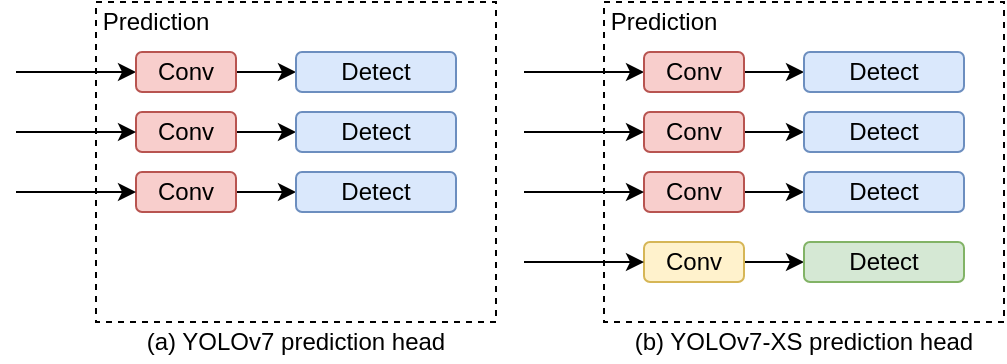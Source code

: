 <mxfile version="21.3.5" type="github">
  <diagram name="第 1 页" id="GXZfjAH7chtRCAHb3rvm">
    <mxGraphModel dx="586" dy="330" grid="1" gridSize="10" guides="1" tooltips="1" connect="1" arrows="1" fold="1" page="1" pageScale="1" pageWidth="827" pageHeight="1169" math="0" shadow="0">
      <root>
        <mxCell id="0" />
        <mxCell id="1" parent="0" />
        <mxCell id="5Ksv8zER4HQqpKEPlw89-1" value="" style="rounded=0;whiteSpace=wrap;html=1;dashed=1;" vertex="1" parent="1">
          <mxGeometry x="80" y="160" width="200" height="160" as="geometry" />
        </mxCell>
        <mxCell id="5Ksv8zER4HQqpKEPlw89-2" value="" style="endArrow=classic;html=1;rounded=0;entryX=0;entryY=0.5;entryDx=0;entryDy=0;" edge="1" parent="1" target="5Ksv8zER4HQqpKEPlw89-3">
          <mxGeometry width="50" height="50" relative="1" as="geometry">
            <mxPoint x="40" y="195" as="sourcePoint" />
            <mxPoint x="110" y="190" as="targetPoint" />
          </mxGeometry>
        </mxCell>
        <mxCell id="5Ksv8zER4HQqpKEPlw89-13" style="edgeStyle=orthogonalEdgeStyle;rounded=0;orthogonalLoop=1;jettySize=auto;html=1;exitX=1;exitY=0.5;exitDx=0;exitDy=0;entryX=0;entryY=0.5;entryDx=0;entryDy=0;" edge="1" parent="1" source="5Ksv8zER4HQqpKEPlw89-3" target="5Ksv8zER4HQqpKEPlw89-10">
          <mxGeometry relative="1" as="geometry" />
        </mxCell>
        <mxCell id="5Ksv8zER4HQqpKEPlw89-3" value="Conv" style="rounded=1;whiteSpace=wrap;html=1;fillColor=#f8cecc;strokeColor=#B85450;" vertex="1" parent="1">
          <mxGeometry x="100" y="185" width="50" height="20" as="geometry" />
        </mxCell>
        <mxCell id="5Ksv8zER4HQqpKEPlw89-14" value="" style="edgeStyle=orthogonalEdgeStyle;rounded=0;orthogonalLoop=1;jettySize=auto;html=1;entryX=0;entryY=0.5;entryDx=0;entryDy=0;" edge="1" parent="1" source="5Ksv8zER4HQqpKEPlw89-4" target="5Ksv8zER4HQqpKEPlw89-17">
          <mxGeometry relative="1" as="geometry">
            <mxPoint x="180" y="237.486" as="targetPoint" />
          </mxGeometry>
        </mxCell>
        <mxCell id="5Ksv8zER4HQqpKEPlw89-4" value="Conv" style="rounded=1;whiteSpace=wrap;html=1;strokeColor=#B85450;fillColor=#f8cecc;" vertex="1" parent="1">
          <mxGeometry x="100" y="215" width="50" height="20" as="geometry" />
        </mxCell>
        <mxCell id="5Ksv8zER4HQqpKEPlw89-6" style="edgeStyle=orthogonalEdgeStyle;rounded=0;orthogonalLoop=1;jettySize=auto;html=1;exitX=0.5;exitY=1;exitDx=0;exitDy=0;" edge="1" parent="1">
          <mxGeometry relative="1" as="geometry">
            <mxPoint x="125" y="300" as="sourcePoint" />
            <mxPoint x="125" y="300" as="targetPoint" />
          </mxGeometry>
        </mxCell>
        <mxCell id="5Ksv8zER4HQqpKEPlw89-7" value="" style="endArrow=classic;html=1;rounded=0;entryX=0;entryY=0.5;entryDx=0;entryDy=0;" edge="1" parent="1" target="5Ksv8zER4HQqpKEPlw89-4">
          <mxGeometry width="50" height="50" relative="1" as="geometry">
            <mxPoint x="40" y="225" as="sourcePoint" />
            <mxPoint x="100" y="234.5" as="targetPoint" />
          </mxGeometry>
        </mxCell>
        <mxCell id="5Ksv8zER4HQqpKEPlw89-10" value="Detect" style="rounded=1;whiteSpace=wrap;html=1;fillColor=#dae8fc;strokeColor=#6c8ebf;" vertex="1" parent="1">
          <mxGeometry x="180" y="185" width="80" height="20" as="geometry" />
        </mxCell>
        <mxCell id="5Ksv8zER4HQqpKEPlw89-17" value="Detect" style="rounded=1;whiteSpace=wrap;html=1;fillColor=#dae8fc;strokeColor=#6c8ebf;" vertex="1" parent="1">
          <mxGeometry x="180" y="215" width="80" height="20" as="geometry" />
        </mxCell>
        <mxCell id="5Ksv8zER4HQqpKEPlw89-18" value="" style="edgeStyle=orthogonalEdgeStyle;rounded=0;orthogonalLoop=1;jettySize=auto;html=1;entryX=0;entryY=0.5;entryDx=0;entryDy=0;" edge="1" parent="1" source="5Ksv8zER4HQqpKEPlw89-19" target="5Ksv8zER4HQqpKEPlw89-21">
          <mxGeometry relative="1" as="geometry">
            <mxPoint x="180" y="262.486" as="targetPoint" />
          </mxGeometry>
        </mxCell>
        <mxCell id="5Ksv8zER4HQqpKEPlw89-19" value="Conv" style="rounded=1;whiteSpace=wrap;html=1;strokeColor=#b85450;fillColor=#f8cecc;" vertex="1" parent="1">
          <mxGeometry x="100" y="245" width="50" height="20" as="geometry" />
        </mxCell>
        <mxCell id="5Ksv8zER4HQqpKEPlw89-20" value="" style="endArrow=classic;html=1;rounded=0;entryX=0;entryY=0.5;entryDx=0;entryDy=0;" edge="1" parent="1" target="5Ksv8zER4HQqpKEPlw89-19">
          <mxGeometry width="50" height="50" relative="1" as="geometry">
            <mxPoint x="40" y="255" as="sourcePoint" />
            <mxPoint x="100" y="264.5" as="targetPoint" />
          </mxGeometry>
        </mxCell>
        <mxCell id="5Ksv8zER4HQqpKEPlw89-21" value="Detect" style="rounded=1;whiteSpace=wrap;html=1;fillColor=#dae8fc;strokeColor=#6c8ebf;" vertex="1" parent="1">
          <mxGeometry x="180" y="245" width="80" height="20" as="geometry" />
        </mxCell>
        <mxCell id="5Ksv8zER4HQqpKEPlw89-24" value="Prediction" style="text;html=1;strokeColor=none;fillColor=none;align=center;verticalAlign=middle;whiteSpace=wrap;rounded=0;" vertex="1" parent="1">
          <mxGeometry x="80" y="160" width="60" height="20" as="geometry" />
        </mxCell>
        <mxCell id="5Ksv8zER4HQqpKEPlw89-25" value="(a) YOLOv7 prediction head" style="text;html=1;strokeColor=none;fillColor=none;align=center;verticalAlign=middle;whiteSpace=wrap;rounded=0;" vertex="1" parent="1">
          <mxGeometry x="100" y="320" width="160" height="20" as="geometry" />
        </mxCell>
        <mxCell id="5Ksv8zER4HQqpKEPlw89-26" value="" style="rounded=0;whiteSpace=wrap;html=1;dashed=1;" vertex="1" parent="1">
          <mxGeometry x="334" y="160" width="200" height="160" as="geometry" />
        </mxCell>
        <mxCell id="5Ksv8zER4HQqpKEPlw89-27" value="" style="endArrow=classic;html=1;rounded=0;entryX=0;entryY=0.5;entryDx=0;entryDy=0;" edge="1" parent="1" target="5Ksv8zER4HQqpKEPlw89-29">
          <mxGeometry width="50" height="50" relative="1" as="geometry">
            <mxPoint x="294" y="195" as="sourcePoint" />
            <mxPoint x="364" y="190" as="targetPoint" />
          </mxGeometry>
        </mxCell>
        <mxCell id="5Ksv8zER4HQqpKEPlw89-28" style="edgeStyle=orthogonalEdgeStyle;rounded=0;orthogonalLoop=1;jettySize=auto;html=1;exitX=1;exitY=0.5;exitDx=0;exitDy=0;entryX=0;entryY=0.5;entryDx=0;entryDy=0;" edge="1" parent="1" source="5Ksv8zER4HQqpKEPlw89-29" target="5Ksv8zER4HQqpKEPlw89-34">
          <mxGeometry relative="1" as="geometry" />
        </mxCell>
        <mxCell id="5Ksv8zER4HQqpKEPlw89-29" value="Conv" style="rounded=1;whiteSpace=wrap;html=1;fillColor=#f8cecc;strokeColor=#b85450;" vertex="1" parent="1">
          <mxGeometry x="354" y="185" width="50" height="20" as="geometry" />
        </mxCell>
        <mxCell id="5Ksv8zER4HQqpKEPlw89-30" value="" style="edgeStyle=orthogonalEdgeStyle;rounded=0;orthogonalLoop=1;jettySize=auto;html=1;entryX=0;entryY=0.5;entryDx=0;entryDy=0;" edge="1" parent="1" source="5Ksv8zER4HQqpKEPlw89-31" target="5Ksv8zER4HQqpKEPlw89-35">
          <mxGeometry relative="1" as="geometry">
            <mxPoint x="434" y="237.486" as="targetPoint" />
          </mxGeometry>
        </mxCell>
        <mxCell id="5Ksv8zER4HQqpKEPlw89-31" value="Conv" style="rounded=1;whiteSpace=wrap;html=1;fillColor=#f8cecc;strokeColor=#b85450;" vertex="1" parent="1">
          <mxGeometry x="354" y="215" width="50" height="20" as="geometry" />
        </mxCell>
        <mxCell id="5Ksv8zER4HQqpKEPlw89-32" style="edgeStyle=orthogonalEdgeStyle;rounded=0;orthogonalLoop=1;jettySize=auto;html=1;exitX=0.5;exitY=1;exitDx=0;exitDy=0;" edge="1" parent="1">
          <mxGeometry relative="1" as="geometry">
            <mxPoint x="379" y="300" as="sourcePoint" />
            <mxPoint x="379" y="300" as="targetPoint" />
          </mxGeometry>
        </mxCell>
        <mxCell id="5Ksv8zER4HQqpKEPlw89-33" value="" style="endArrow=classic;html=1;rounded=0;entryX=0;entryY=0.5;entryDx=0;entryDy=0;" edge="1" parent="1" target="5Ksv8zER4HQqpKEPlw89-31">
          <mxGeometry width="50" height="50" relative="1" as="geometry">
            <mxPoint x="294" y="225" as="sourcePoint" />
            <mxPoint x="354" y="234.5" as="targetPoint" />
          </mxGeometry>
        </mxCell>
        <mxCell id="5Ksv8zER4HQqpKEPlw89-34" value="Detect" style="rounded=1;whiteSpace=wrap;html=1;fillColor=#dae8fc;strokeColor=#6c8ebf;" vertex="1" parent="1">
          <mxGeometry x="434" y="185" width="80" height="20" as="geometry" />
        </mxCell>
        <mxCell id="5Ksv8zER4HQqpKEPlw89-35" value="Detect" style="rounded=1;whiteSpace=wrap;html=1;fillColor=#dae8fc;strokeColor=#6c8ebf;" vertex="1" parent="1">
          <mxGeometry x="434" y="215" width="80" height="20" as="geometry" />
        </mxCell>
        <mxCell id="5Ksv8zER4HQqpKEPlw89-36" value="" style="edgeStyle=orthogonalEdgeStyle;rounded=0;orthogonalLoop=1;jettySize=auto;html=1;entryX=0;entryY=0.5;entryDx=0;entryDy=0;" edge="1" parent="1" source="5Ksv8zER4HQqpKEPlw89-37" target="5Ksv8zER4HQqpKEPlw89-39">
          <mxGeometry relative="1" as="geometry">
            <mxPoint x="434" y="262.486" as="targetPoint" />
          </mxGeometry>
        </mxCell>
        <mxCell id="5Ksv8zER4HQqpKEPlw89-37" value="Conv" style="rounded=1;whiteSpace=wrap;html=1;fillColor=#f8cecc;strokeColor=#b85450;" vertex="1" parent="1">
          <mxGeometry x="354" y="245" width="50" height="20" as="geometry" />
        </mxCell>
        <mxCell id="5Ksv8zER4HQqpKEPlw89-38" value="" style="endArrow=classic;html=1;rounded=0;entryX=0;entryY=0.5;entryDx=0;entryDy=0;" edge="1" parent="1" target="5Ksv8zER4HQqpKEPlw89-37">
          <mxGeometry width="50" height="50" relative="1" as="geometry">
            <mxPoint x="294" y="255" as="sourcePoint" />
            <mxPoint x="354" y="264.5" as="targetPoint" />
          </mxGeometry>
        </mxCell>
        <mxCell id="5Ksv8zER4HQqpKEPlw89-39" value="Detect" style="rounded=1;whiteSpace=wrap;html=1;fillColor=#dae8fc;strokeColor=#6c8ebf;" vertex="1" parent="1">
          <mxGeometry x="434" y="245" width="80" height="20" as="geometry" />
        </mxCell>
        <mxCell id="5Ksv8zER4HQqpKEPlw89-40" value="Prediction" style="text;html=1;strokeColor=none;fillColor=none;align=center;verticalAlign=middle;whiteSpace=wrap;rounded=0;" vertex="1" parent="1">
          <mxGeometry x="334" y="160" width="60" height="20" as="geometry" />
        </mxCell>
        <mxCell id="5Ksv8zER4HQqpKEPlw89-41" value="(b) YOLOv7-XS prediction head" style="text;html=1;strokeColor=none;fillColor=none;align=center;verticalAlign=middle;whiteSpace=wrap;rounded=0;" vertex="1" parent="1">
          <mxGeometry x="347" y="320" width="174" height="20" as="geometry" />
        </mxCell>
        <mxCell id="5Ksv8zER4HQqpKEPlw89-42" value="" style="edgeStyle=orthogonalEdgeStyle;rounded=0;orthogonalLoop=1;jettySize=auto;html=1;entryX=0;entryY=0.5;entryDx=0;entryDy=0;" edge="1" parent="1" source="5Ksv8zER4HQqpKEPlw89-43" target="5Ksv8zER4HQqpKEPlw89-45">
          <mxGeometry relative="1" as="geometry">
            <mxPoint x="434" y="297.486" as="targetPoint" />
          </mxGeometry>
        </mxCell>
        <mxCell id="5Ksv8zER4HQqpKEPlw89-43" value="Conv" style="rounded=1;whiteSpace=wrap;html=1;fillColor=#fff2cc;strokeColor=#d6b656;" vertex="1" parent="1">
          <mxGeometry x="354" y="280" width="50" height="20" as="geometry" />
        </mxCell>
        <mxCell id="5Ksv8zER4HQqpKEPlw89-44" value="" style="endArrow=classic;html=1;rounded=0;entryX=0;entryY=0.5;entryDx=0;entryDy=0;" edge="1" parent="1" target="5Ksv8zER4HQqpKEPlw89-43">
          <mxGeometry width="50" height="50" relative="1" as="geometry">
            <mxPoint x="294" y="290" as="sourcePoint" />
            <mxPoint x="354" y="299.5" as="targetPoint" />
          </mxGeometry>
        </mxCell>
        <mxCell id="5Ksv8zER4HQqpKEPlw89-45" value="Detect" style="rounded=1;whiteSpace=wrap;html=1;fillColor=#d5e8d4;strokeColor=#82b366;" vertex="1" parent="1">
          <mxGeometry x="434" y="280" width="80" height="20" as="geometry" />
        </mxCell>
      </root>
    </mxGraphModel>
  </diagram>
</mxfile>
